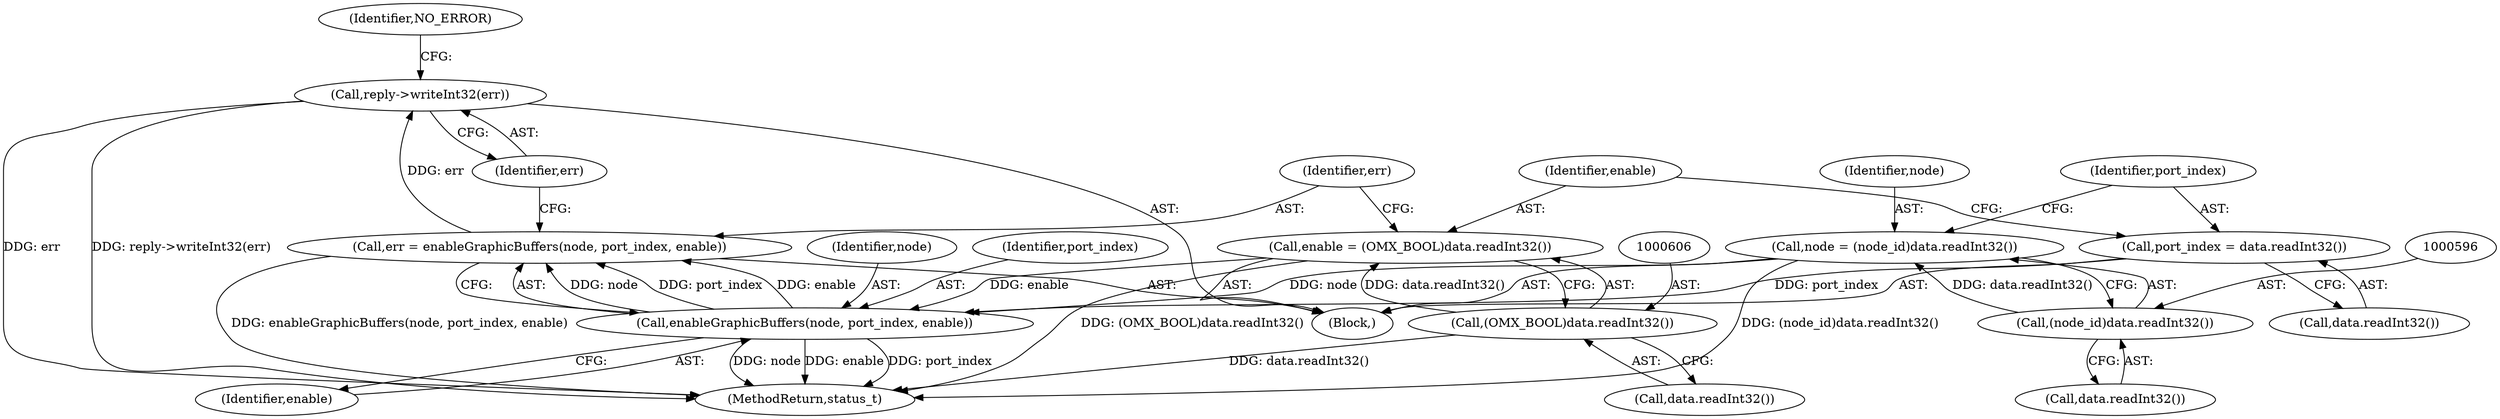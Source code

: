 digraph "0_Android_db829699d3293f254a7387894303451a91278986@API" {
"1000615" [label="(Call,reply->writeInt32(err))"];
"1000609" [label="(Call,err = enableGraphicBuffers(node, port_index, enable))"];
"1000611" [label="(Call,enableGraphicBuffers(node, port_index, enable))"];
"1000593" [label="(Call,node = (node_id)data.readInt32())"];
"1000595" [label="(Call,(node_id)data.readInt32())"];
"1000599" [label="(Call,port_index = data.readInt32())"];
"1000603" [label="(Call,enable = (OMX_BOOL)data.readInt32())"];
"1000605" [label="(Call,(OMX_BOOL)data.readInt32())"];
"1001364" [label="(MethodReturn,status_t)"];
"1000605" [label="(Call,(OMX_BOOL)data.readInt32())"];
"1000611" [label="(Call,enableGraphicBuffers(node, port_index, enable))"];
"1000600" [label="(Identifier,port_index)"];
"1000587" [label="(Block,)"];
"1000595" [label="(Call,(node_id)data.readInt32())"];
"1000604" [label="(Identifier,enable)"];
"1000616" [label="(Identifier,err)"];
"1000599" [label="(Call,port_index = data.readInt32())"];
"1000597" [label="(Call,data.readInt32())"];
"1000603" [label="(Call,enable = (OMX_BOOL)data.readInt32())"];
"1000610" [label="(Identifier,err)"];
"1000607" [label="(Call,data.readInt32())"];
"1000618" [label="(Identifier,NO_ERROR)"];
"1000594" [label="(Identifier,node)"];
"1000609" [label="(Call,err = enableGraphicBuffers(node, port_index, enable))"];
"1000612" [label="(Identifier,node)"];
"1000601" [label="(Call,data.readInt32())"];
"1000593" [label="(Call,node = (node_id)data.readInt32())"];
"1000613" [label="(Identifier,port_index)"];
"1000614" [label="(Identifier,enable)"];
"1000615" [label="(Call,reply->writeInt32(err))"];
"1000615" -> "1000587"  [label="AST: "];
"1000615" -> "1000616"  [label="CFG: "];
"1000616" -> "1000615"  [label="AST: "];
"1000618" -> "1000615"  [label="CFG: "];
"1000615" -> "1001364"  [label="DDG: err"];
"1000615" -> "1001364"  [label="DDG: reply->writeInt32(err)"];
"1000609" -> "1000615"  [label="DDG: err"];
"1000609" -> "1000587"  [label="AST: "];
"1000609" -> "1000611"  [label="CFG: "];
"1000610" -> "1000609"  [label="AST: "];
"1000611" -> "1000609"  [label="AST: "];
"1000616" -> "1000609"  [label="CFG: "];
"1000609" -> "1001364"  [label="DDG: enableGraphicBuffers(node, port_index, enable)"];
"1000611" -> "1000609"  [label="DDG: node"];
"1000611" -> "1000609"  [label="DDG: port_index"];
"1000611" -> "1000609"  [label="DDG: enable"];
"1000611" -> "1000614"  [label="CFG: "];
"1000612" -> "1000611"  [label="AST: "];
"1000613" -> "1000611"  [label="AST: "];
"1000614" -> "1000611"  [label="AST: "];
"1000611" -> "1001364"  [label="DDG: enable"];
"1000611" -> "1001364"  [label="DDG: port_index"];
"1000611" -> "1001364"  [label="DDG: node"];
"1000593" -> "1000611"  [label="DDG: node"];
"1000599" -> "1000611"  [label="DDG: port_index"];
"1000603" -> "1000611"  [label="DDG: enable"];
"1000593" -> "1000587"  [label="AST: "];
"1000593" -> "1000595"  [label="CFG: "];
"1000594" -> "1000593"  [label="AST: "];
"1000595" -> "1000593"  [label="AST: "];
"1000600" -> "1000593"  [label="CFG: "];
"1000593" -> "1001364"  [label="DDG: (node_id)data.readInt32()"];
"1000595" -> "1000593"  [label="DDG: data.readInt32()"];
"1000595" -> "1000597"  [label="CFG: "];
"1000596" -> "1000595"  [label="AST: "];
"1000597" -> "1000595"  [label="AST: "];
"1000599" -> "1000587"  [label="AST: "];
"1000599" -> "1000601"  [label="CFG: "];
"1000600" -> "1000599"  [label="AST: "];
"1000601" -> "1000599"  [label="AST: "];
"1000604" -> "1000599"  [label="CFG: "];
"1000603" -> "1000587"  [label="AST: "];
"1000603" -> "1000605"  [label="CFG: "];
"1000604" -> "1000603"  [label="AST: "];
"1000605" -> "1000603"  [label="AST: "];
"1000610" -> "1000603"  [label="CFG: "];
"1000603" -> "1001364"  [label="DDG: (OMX_BOOL)data.readInt32()"];
"1000605" -> "1000603"  [label="DDG: data.readInt32()"];
"1000605" -> "1000607"  [label="CFG: "];
"1000606" -> "1000605"  [label="AST: "];
"1000607" -> "1000605"  [label="AST: "];
"1000605" -> "1001364"  [label="DDG: data.readInt32()"];
}
